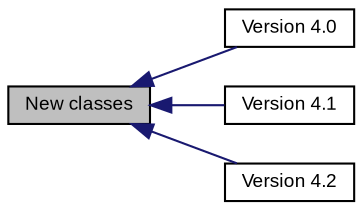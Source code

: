 digraph "New classes"
{
  bgcolor="transparent";
  edge [fontname="Arial",fontsize="9",labelfontname="Arial",labelfontsize="9"];
  node [fontname="Arial",fontsize="9",shape=record];
  rankdir=LR;
  Node1 [label="Version 4.0",height=0.2,width=0.4,color="black",URL="$group__new__in__4__0.html"];
  Node2 [label="Version 4.1",height=0.2,width=0.4,color="black",URL="$group__new__in__4__1.html"];
  Node3 [label="Version 4.2",height=0.2,width=0.4,color="black",URL="$group__new__in__4__2.html"];
  Node0 [label="New classes",height=0.2,width=0.4,color="black", fillcolor="grey75", style="filled" fontcolor="black"];
  Node0->Node1 [shape=plaintext, color="midnightblue", dir="back", style="solid"];
  Node0->Node2 [shape=plaintext, color="midnightblue", dir="back", style="solid"];
  Node0->Node3 [shape=plaintext, color="midnightblue", dir="back", style="solid"];
}
